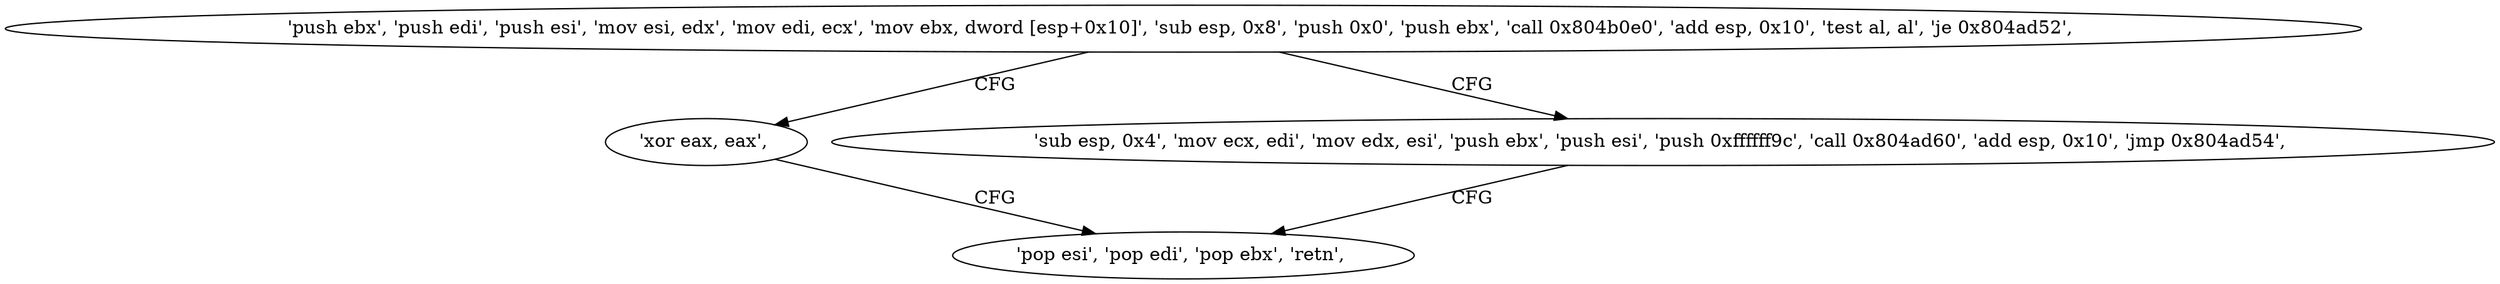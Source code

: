 digraph "func" {
"134524192" [label = "'push ebx', 'push edi', 'push esi', 'mov esi, edx', 'mov edi, ecx', 'mov ebx, dword [esp+0x10]', 'sub esp, 0x8', 'push 0x0', 'push ebx', 'call 0x804b0e0', 'add esp, 0x10', 'test al, al', 'je 0x804ad52', " ]
"134524242" [label = "'xor eax, eax', " ]
"134524221" [label = "'sub esp, 0x4', 'mov ecx, edi', 'mov edx, esi', 'push ebx', 'push esi', 'push 0xffffff9c', 'call 0x804ad60', 'add esp, 0x10', 'jmp 0x804ad54', " ]
"134524244" [label = "'pop esi', 'pop edi', 'pop ebx', 'retn', " ]
"134524192" -> "134524242" [ label = "CFG" ]
"134524192" -> "134524221" [ label = "CFG" ]
"134524242" -> "134524244" [ label = "CFG" ]
"134524221" -> "134524244" [ label = "CFG" ]
}
